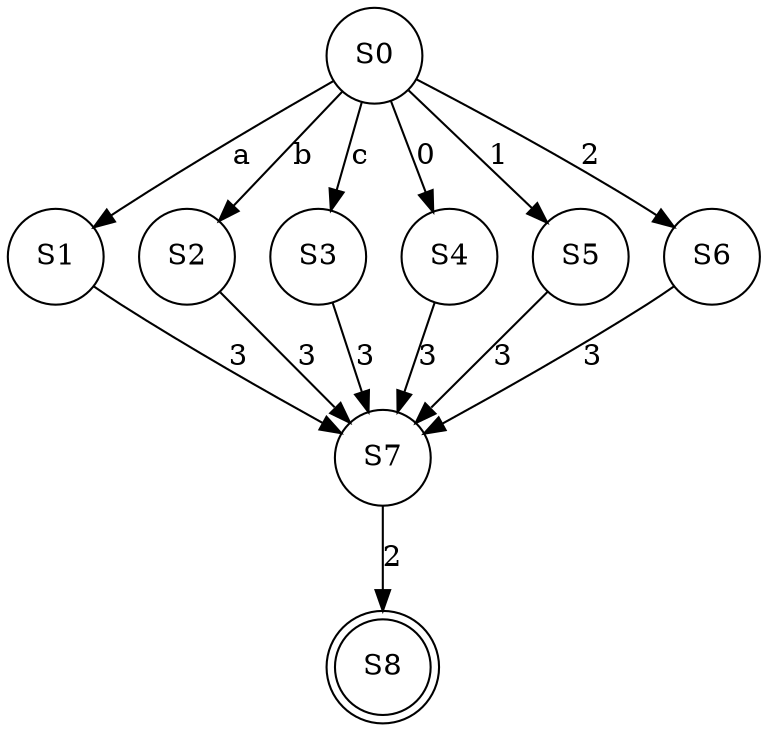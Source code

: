 // DFA Visualization
digraph {
	S0 [label=S0 shape=circle]
	S1 [label=S1 shape=circle]
	S2 [label=S2 shape=circle]
	S3 [label=S3 shape=circle]
	S4 [label=S4 shape=circle]
	S5 [label=S5 shape=circle]
	S6 [label=S6 shape=circle]
	S7 [label=S7 shape=circle]
	S8 [label=S8 shape=doublecircle]
	S0 -> S1 [label=a]
	S0 -> S2 [label=b]
	S0 -> S3 [label=c]
	S0 -> S4 [label=0]
	S0 -> S5 [label=1]
	S0 -> S6 [label=2]
	S1 -> S7 [label=3]
	S2 -> S7 [label=3]
	S3 -> S7 [label=3]
	S4 -> S7 [label=3]
	S5 -> S7 [label=3]
	S6 -> S7 [label=3]
	S7 -> S8 [label=2]
}
